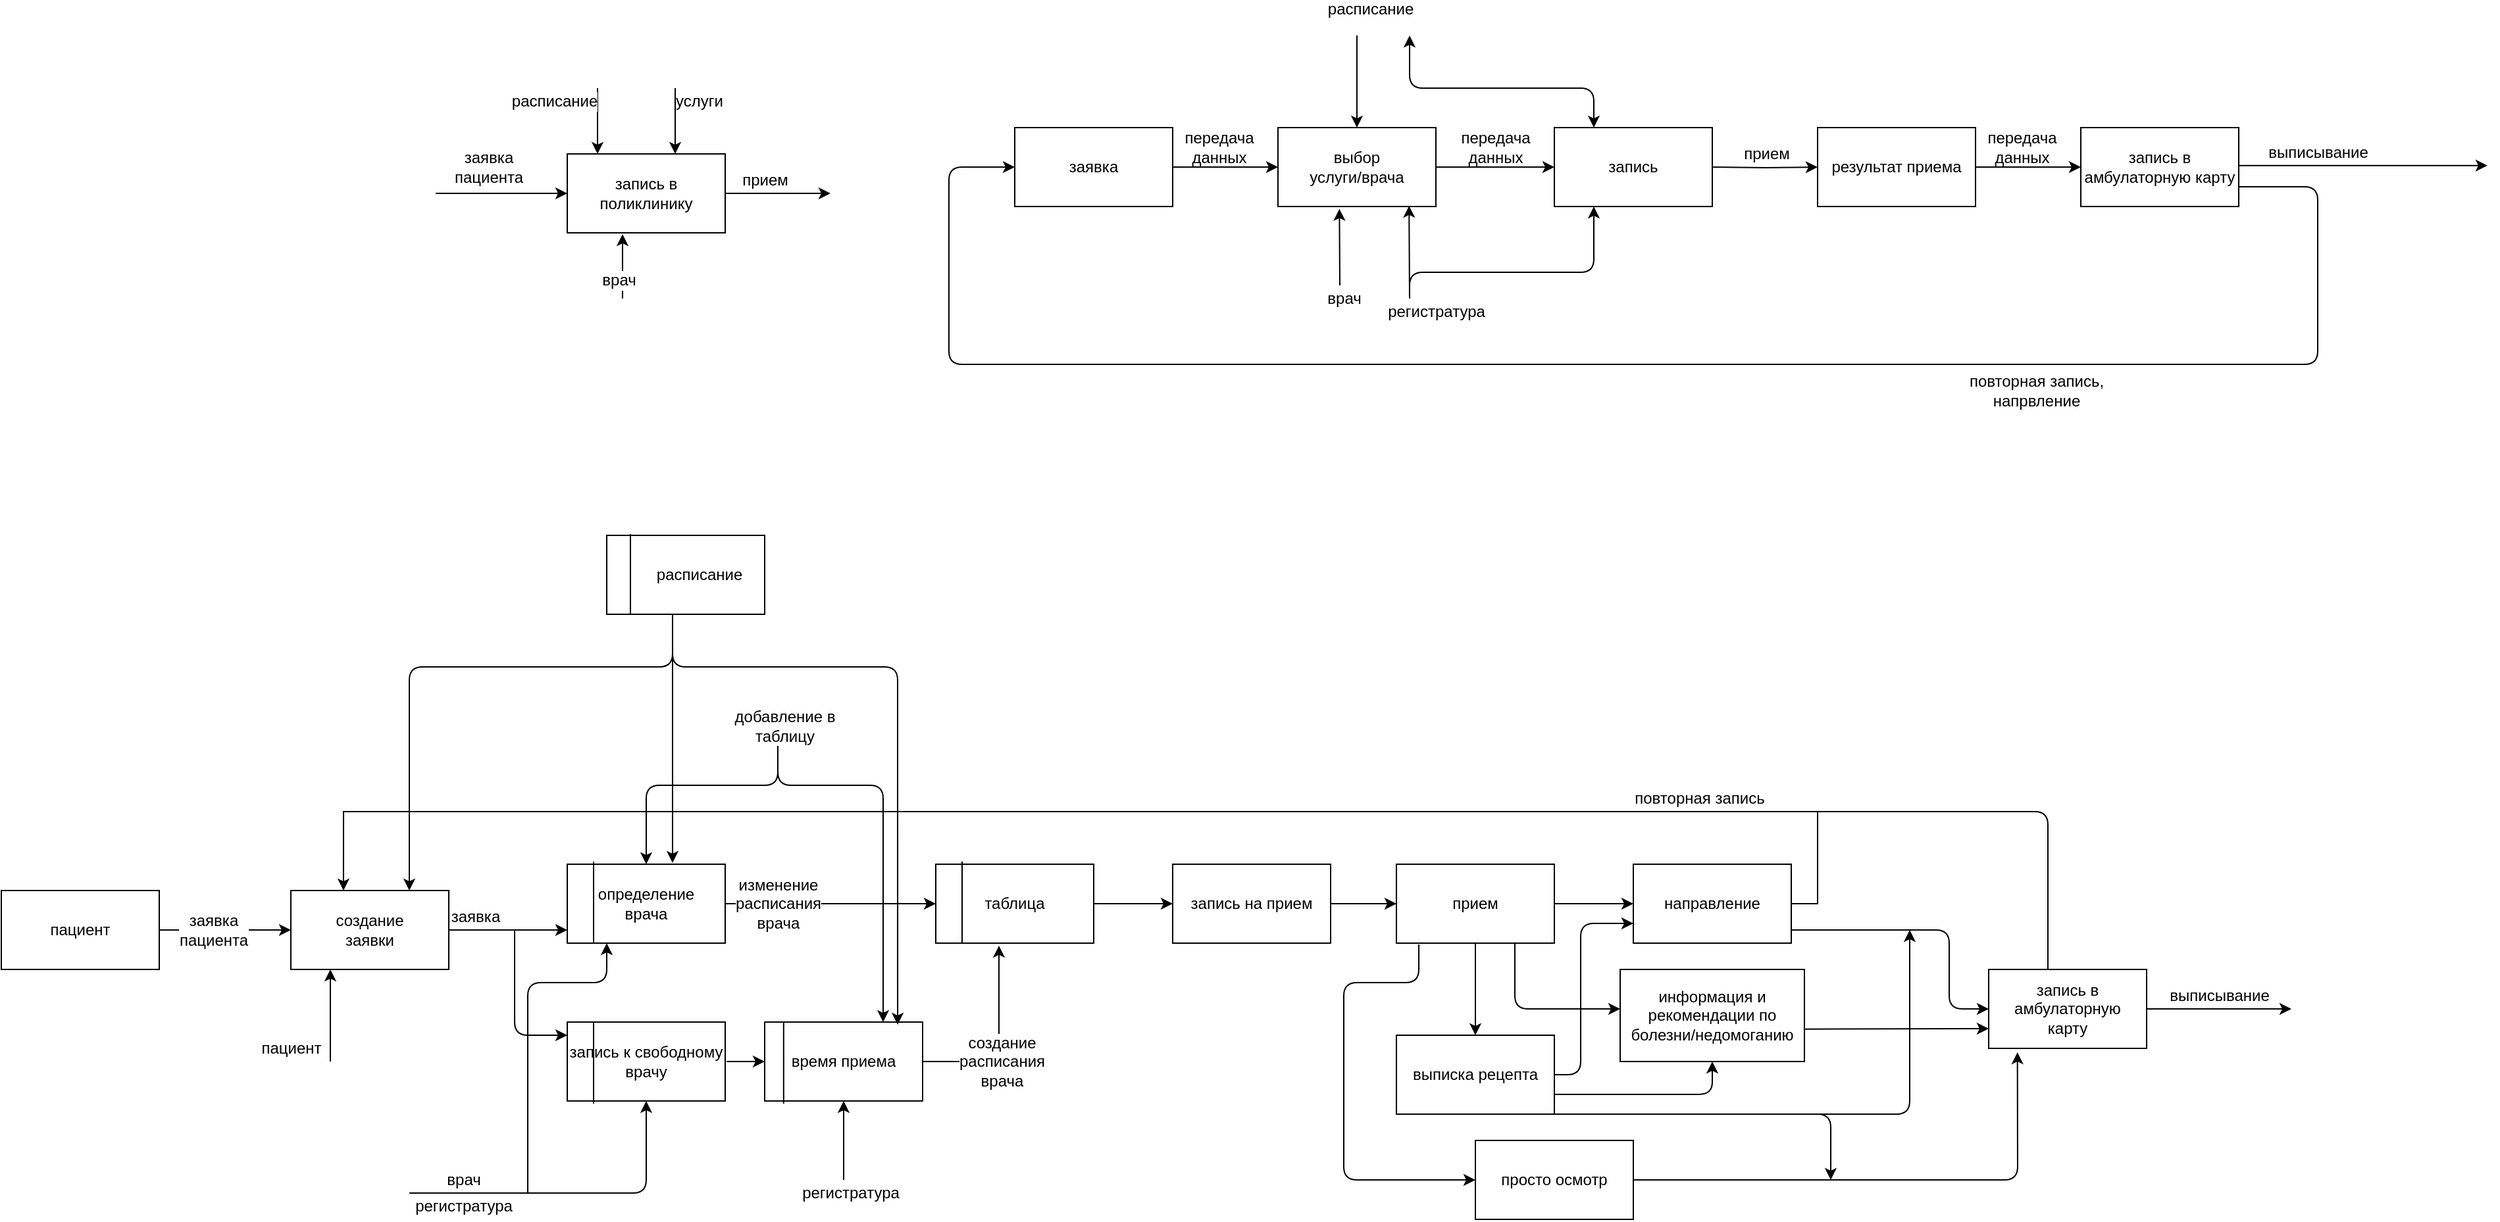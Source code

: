 <mxfile version="12.7.5" type="device"><diagram id="unWHPM0q3SSAz3WIeojt" name="Page-1"><mxGraphModel dx="2131" dy="1747" grid="1" gridSize="10" guides="1" tooltips="1" connect="1" arrows="1" fold="1" page="1" pageScale="1" pageWidth="827" pageHeight="1169" math="0" shadow="0"><root><mxCell id="0"/><mxCell id="1" parent="0"/><mxCell id="YMtBFIqbA_uG5T66niNI-87" value="" style="rounded=0;whiteSpace=wrap;html=1;" vertex="1" parent="1"><mxGeometry x="390" y="-140" width="120" height="60" as="geometry"/></mxCell><mxCell id="YMtBFIqbA_uG5T66niNI-13" value="&lt;div&gt;создание &lt;br&gt;&lt;/div&gt;&lt;div&gt;заявки&lt;/div&gt;" style="rounded=0;whiteSpace=wrap;html=1;" vertex="1" parent="1"><mxGeometry x="150" y="130" width="120" height="60" as="geometry"/></mxCell><mxCell id="YMtBFIqbA_uG5T66niNI-15" value="" style="endArrow=classic;html=1;entryX=0;entryY=0.5;entryDx=0;entryDy=0;" edge="1" parent="1" target="YMtBFIqbA_uG5T66niNI-13"><mxGeometry width="50" height="50" relative="1" as="geometry"><mxPoint x="50" y="160" as="sourcePoint"/><mxPoint x="440" y="210" as="targetPoint"/></mxGeometry></mxCell><mxCell id="YMtBFIqbA_uG5T66niNI-16" value="&lt;div&gt;заявка&lt;/div&gt;&lt;div&gt;пациента&lt;br&gt;&lt;/div&gt;" style="text;html=1;align=center;verticalAlign=middle;resizable=0;points=[];labelBackgroundColor=#ffffff;" vertex="1" connectable="0" parent="YMtBFIqbA_uG5T66niNI-15"><mxGeometry x="-0.333" y="1" relative="1" as="geometry"><mxPoint x="7" y="1" as="offset"/></mxGeometry></mxCell><mxCell id="YMtBFIqbA_uG5T66niNI-17" value="" style="endArrow=classic;html=1;entryX=0.25;entryY=1;entryDx=0;entryDy=0;" edge="1" parent="1" target="YMtBFIqbA_uG5T66niNI-13"><mxGeometry width="50" height="50" relative="1" as="geometry"><mxPoint x="180" y="260" as="sourcePoint"/><mxPoint x="440" y="210" as="targetPoint"/></mxGeometry></mxCell><mxCell id="YMtBFIqbA_uG5T66niNI-18" value="пациент" style="text;html=1;align=center;verticalAlign=middle;resizable=0;points=[];labelBackgroundColor=#ffffff;" vertex="1" connectable="0" parent="YMtBFIqbA_uG5T66niNI-17"><mxGeometry x="-0.429" relative="1" as="geometry"><mxPoint x="-30" y="10" as="offset"/></mxGeometry></mxCell><mxCell id="YMtBFIqbA_uG5T66niNI-19" value="" style="endArrow=classic;html=1;exitX=1;exitY=0.5;exitDx=0;exitDy=0;" edge="1" parent="1" source="YMtBFIqbA_uG5T66niNI-13"><mxGeometry width="50" height="50" relative="1" as="geometry"><mxPoint x="390" y="260" as="sourcePoint"/><mxPoint x="360" y="160" as="targetPoint"/></mxGeometry></mxCell><mxCell id="YMtBFIqbA_uG5T66niNI-20" value="заявка" style="text;html=1;align=center;verticalAlign=middle;resizable=0;points=[];labelBackgroundColor=#ffffff;" vertex="1" connectable="0" parent="YMtBFIqbA_uG5T66niNI-19"><mxGeometry x="0.35" relative="1" as="geometry"><mxPoint x="-41" y="-10" as="offset"/></mxGeometry></mxCell><mxCell id="YMtBFIqbA_uG5T66niNI-21" value="" style="endArrow=classic;html=1;" edge="1" parent="1"><mxGeometry width="50" height="50" relative="1" as="geometry"><mxPoint x="320" y="160" as="sourcePoint"/><mxPoint x="360" y="240" as="targetPoint"/><Array as="points"><mxPoint x="320" y="240"/></Array></mxGeometry></mxCell><mxCell id="YMtBFIqbA_uG5T66niNI-24" value="&lt;div&gt;определение&lt;/div&gt;&lt;div&gt; врача&lt;/div&gt;" style="rounded=0;whiteSpace=wrap;html=1;" vertex="1" parent="1"><mxGeometry x="360" y="110" width="120" height="60" as="geometry"/></mxCell><mxCell id="YMtBFIqbA_uG5T66niNI-25" value="&lt;div&gt;запись к свободному&lt;/div&gt;&lt;div&gt; врачу&lt;/div&gt;" style="rounded=0;whiteSpace=wrap;html=1;" vertex="1" parent="1"><mxGeometry x="360" y="230" width="120" height="60" as="geometry"/></mxCell><mxCell id="YMtBFIqbA_uG5T66niNI-26" value="" style="endArrow=classic;html=1;entryX=0.25;entryY=1;entryDx=0;entryDy=0;" edge="1" parent="1" target="YMtBFIqbA_uG5T66niNI-24"><mxGeometry width="50" height="50" relative="1" as="geometry"><mxPoint x="330" y="360" as="sourcePoint"/><mxPoint x="440" y="240" as="targetPoint"/><Array as="points"><mxPoint x="330" y="340"/><mxPoint x="330" y="200"/><mxPoint x="390" y="200"/></Array></mxGeometry></mxCell><mxCell id="YMtBFIqbA_uG5T66niNI-27" value="" style="endArrow=classic;html=1;entryX=0.5;entryY=1;entryDx=0;entryDy=0;" edge="1" parent="1" target="YMtBFIqbA_uG5T66niNI-25"><mxGeometry width="50" height="50" relative="1" as="geometry"><mxPoint x="240" y="360" as="sourcePoint"/><mxPoint x="440" y="240" as="targetPoint"/><Array as="points"><mxPoint x="420" y="360"/></Array></mxGeometry></mxCell><mxCell id="YMtBFIqbA_uG5T66niNI-28" value="врач" style="text;html=1;align=center;verticalAlign=middle;resizable=0;points=[];labelBackgroundColor=#ffffff;" vertex="1" connectable="0" parent="YMtBFIqbA_uG5T66niNI-27"><mxGeometry x="-0.83" y="-1" relative="1" as="geometry"><mxPoint x="19" y="-11" as="offset"/></mxGeometry></mxCell><mxCell id="YMtBFIqbA_uG5T66niNI-29" value="регистратура" style="text;html=1;align=center;verticalAlign=middle;resizable=0;points=[];labelBackgroundColor=#ffffff;" vertex="1" connectable="0" parent="YMtBFIqbA_uG5T66niNI-27"><mxGeometry x="-0.229" relative="1" as="geometry"><mxPoint x="-56" y="10" as="offset"/></mxGeometry></mxCell><mxCell id="YMtBFIqbA_uG5T66niNI-34" style="edgeStyle=orthogonalEdgeStyle;rounded=0;orthogonalLoop=1;jettySize=auto;html=1;exitX=1;exitY=0.5;exitDx=0;exitDy=0;entryX=0.4;entryY=1.033;entryDx=0;entryDy=0;entryPerimeter=0;" edge="1" parent="1" source="YMtBFIqbA_uG5T66niNI-30" target="YMtBFIqbA_uG5T66niNI-32"><mxGeometry relative="1" as="geometry"/></mxCell><mxCell id="YMtBFIqbA_uG5T66niNI-35" value="&lt;div&gt;создание &lt;br&gt;&lt;/div&gt;&lt;div&gt;расписания &lt;br&gt;&lt;/div&gt;&lt;div&gt;врача&lt;/div&gt;" style="text;html=1;align=center;verticalAlign=middle;resizable=0;points=[];labelBackgroundColor=#ffffff;" vertex="1" connectable="0" parent="YMtBFIqbA_uG5T66niNI-34"><mxGeometry x="-0.247" y="22" relative="1" as="geometry"><mxPoint x="5" y="22" as="offset"/></mxGeometry></mxCell><mxCell id="YMtBFIqbA_uG5T66niNI-30" value="время приема" style="rounded=0;whiteSpace=wrap;html=1;" vertex="1" parent="1"><mxGeometry x="510" y="230" width="120" height="60" as="geometry"/></mxCell><mxCell id="YMtBFIqbA_uG5T66niNI-31" value="" style="endArrow=classic;html=1;entryX=0;entryY=0.5;entryDx=0;entryDy=0;" edge="1" parent="1" target="YMtBFIqbA_uG5T66niNI-30"><mxGeometry width="50" height="50" relative="1" as="geometry"><mxPoint x="481" y="260" as="sourcePoint"/><mxPoint x="440" y="240" as="targetPoint"/></mxGeometry></mxCell><mxCell id="YMtBFIqbA_uG5T66niNI-36" style="edgeStyle=orthogonalEdgeStyle;rounded=0;orthogonalLoop=1;jettySize=auto;html=1;entryX=0;entryY=0.5;entryDx=0;entryDy=0;" edge="1" parent="1" source="YMtBFIqbA_uG5T66niNI-32" target="YMtBFIqbA_uG5T66niNI-42"><mxGeometry relative="1" as="geometry"><mxPoint x="840" y="140" as="targetPoint"/></mxGeometry></mxCell><mxCell id="YMtBFIqbA_uG5T66niNI-32" value="таблица " style="rounded=0;whiteSpace=wrap;html=1;" vertex="1" parent="1"><mxGeometry x="640" y="110" width="120" height="60" as="geometry"/></mxCell><mxCell id="YMtBFIqbA_uG5T66niNI-33" value="" style="endArrow=classic;html=1;entryX=0;entryY=0.5;entryDx=0;entryDy=0;exitX=1;exitY=0.5;exitDx=0;exitDy=0;" edge="1" parent="1" source="YMtBFIqbA_uG5T66niNI-24" target="YMtBFIqbA_uG5T66niNI-32"><mxGeometry width="50" height="50" relative="1" as="geometry"><mxPoint x="390" y="290" as="sourcePoint"/><mxPoint x="440" y="240" as="targetPoint"/></mxGeometry></mxCell><mxCell id="YMtBFIqbA_uG5T66niNI-39" value="&lt;div&gt;изменение &lt;br&gt;&lt;/div&gt;&lt;div&gt;расписания &lt;br&gt;&lt;/div&gt;&lt;div&gt;врача&lt;/div&gt;" style="text;html=1;align=center;verticalAlign=middle;resizable=0;points=[];labelBackgroundColor=#ffffff;" vertex="1" connectable="0" parent="YMtBFIqbA_uG5T66niNI-33"><mxGeometry x="-0.163" relative="1" as="geometry"><mxPoint x="-27" as="offset"/></mxGeometry></mxCell><mxCell id="YMtBFIqbA_uG5T66niNI-43" style="edgeStyle=orthogonalEdgeStyle;rounded=0;orthogonalLoop=1;jettySize=auto;html=1;exitX=1;exitY=0.5;exitDx=0;exitDy=0;" edge="1" parent="1" source="YMtBFIqbA_uG5T66niNI-42" target="YMtBFIqbA_uG5T66niNI-44"><mxGeometry relative="1" as="geometry"><mxPoint x="1020" y="140" as="targetPoint"/></mxGeometry></mxCell><mxCell id="YMtBFIqbA_uG5T66niNI-42" value="запись на прием" style="rounded=0;whiteSpace=wrap;html=1;" vertex="1" parent="1"><mxGeometry x="820" y="110" width="120" height="60" as="geometry"/></mxCell><mxCell id="YMtBFIqbA_uG5T66niNI-46" style="edgeStyle=orthogonalEdgeStyle;rounded=0;orthogonalLoop=1;jettySize=auto;html=1;" edge="1" parent="1" source="YMtBFIqbA_uG5T66niNI-44" target="YMtBFIqbA_uG5T66niNI-47"><mxGeometry relative="1" as="geometry"><mxPoint x="1170" y="140" as="targetPoint"/></mxGeometry></mxCell><mxCell id="YMtBFIqbA_uG5T66niNI-44" value="прием" style="rounded=0;whiteSpace=wrap;html=1;" vertex="1" parent="1"><mxGeometry x="990" y="110" width="120" height="60" as="geometry"/></mxCell><mxCell id="YMtBFIqbA_uG5T66niNI-48" style="edgeStyle=orthogonalEdgeStyle;rounded=0;orthogonalLoop=1;jettySize=auto;html=1;entryX=0.333;entryY=0;entryDx=0;entryDy=0;entryPerimeter=0;" edge="1" parent="1" source="YMtBFIqbA_uG5T66niNI-47" target="YMtBFIqbA_uG5T66niNI-13"><mxGeometry relative="1" as="geometry"><mxPoint x="400" y="110" as="targetPoint"/><Array as="points"><mxPoint x="1310" y="140"/><mxPoint x="1310" y="70"/><mxPoint x="190" y="70"/></Array></mxGeometry></mxCell><mxCell id="YMtBFIqbA_uG5T66niNI-55" value="повторная запись" style="text;html=1;align=center;verticalAlign=middle;resizable=0;points=[];labelBackgroundColor=#ffffff;" vertex="1" connectable="0" parent="YMtBFIqbA_uG5T66niNI-48"><mxGeometry x="-0.335" y="1" relative="1" as="geometry"><mxPoint x="242.35" y="-11" as="offset"/></mxGeometry></mxCell><mxCell id="YMtBFIqbA_uG5T66niNI-47" value="направление" style="rounded=0;whiteSpace=wrap;html=1;" vertex="1" parent="1"><mxGeometry x="1170" y="110" width="120" height="60" as="geometry"/></mxCell><mxCell id="YMtBFIqbA_uG5T66niNI-49" value="" style="endArrow=classic;html=1;exitX=0.5;exitY=1;exitDx=0;exitDy=0;" edge="1" parent="1" source="YMtBFIqbA_uG5T66niNI-44"><mxGeometry width="50" height="50" relative="1" as="geometry"><mxPoint x="850" y="290" as="sourcePoint"/><mxPoint x="1050" y="240" as="targetPoint"/></mxGeometry></mxCell><mxCell id="YMtBFIqbA_uG5T66niNI-50" value="выписка рецепта" style="rounded=0;whiteSpace=wrap;html=1;" vertex="1" parent="1"><mxGeometry x="990" y="240" width="120" height="60" as="geometry"/></mxCell><mxCell id="YMtBFIqbA_uG5T66niNI-53" value="" style="endArrow=classic;html=1;exitX=0.75;exitY=1;exitDx=0;exitDy=0;" edge="1" parent="1" source="YMtBFIqbA_uG5T66niNI-44"><mxGeometry width="50" height="50" relative="1" as="geometry"><mxPoint x="1080" y="180" as="sourcePoint"/><mxPoint x="1160" y="220" as="targetPoint"/><Array as="points"><mxPoint x="1080" y="220"/></Array></mxGeometry></mxCell><mxCell id="YMtBFIqbA_uG5T66niNI-54" value="информация и рекомендации по болезни/недомоганию" style="rounded=0;whiteSpace=wrap;html=1;" vertex="1" parent="1"><mxGeometry x="1160" y="190" width="140" height="70" as="geometry"/></mxCell><mxCell id="YMtBFIqbA_uG5T66niNI-58" value="" style="endArrow=classic;html=1;exitX=1;exitY=0.5;exitDx=0;exitDy=0;entryX=0;entryY=0.75;entryDx=0;entryDy=0;" edge="1" parent="1" source="YMtBFIqbA_uG5T66niNI-50" target="YMtBFIqbA_uG5T66niNI-47"><mxGeometry width="50" height="50" relative="1" as="geometry"><mxPoint x="1160" y="220" as="sourcePoint"/><mxPoint x="1210" y="170" as="targetPoint"/><Array as="points"><mxPoint x="1130" y="270"/><mxPoint x="1130" y="155"/></Array></mxGeometry></mxCell><mxCell id="YMtBFIqbA_uG5T66niNI-59" value="" style="endArrow=classic;html=1;exitX=1;exitY=0.75;exitDx=0;exitDy=0;entryX=0.5;entryY=1;entryDx=0;entryDy=0;" edge="1" parent="1" source="YMtBFIqbA_uG5T66niNI-50" target="YMtBFIqbA_uG5T66niNI-54"><mxGeometry width="50" height="50" relative="1" as="geometry"><mxPoint x="1160" y="220" as="sourcePoint"/><mxPoint x="1210" y="170" as="targetPoint"/><Array as="points"><mxPoint x="1230" y="285"/></Array></mxGeometry></mxCell><mxCell id="YMtBFIqbA_uG5T66niNI-60" value="" style="endArrow=classic;html=1;exitX=0.142;exitY=1.017;exitDx=0;exitDy=0;exitPerimeter=0;" edge="1" parent="1" source="YMtBFIqbA_uG5T66niNI-44" target="YMtBFIqbA_uG5T66niNI-70"><mxGeometry width="50" height="50" relative="1" as="geometry"><mxPoint x="1160" y="220" as="sourcePoint"/><mxPoint x="1020" y="350" as="targetPoint"/><Array as="points"><mxPoint x="1007" y="200"/><mxPoint x="950" y="200"/><mxPoint x="950" y="350"/></Array></mxGeometry></mxCell><mxCell id="YMtBFIqbA_uG5T66niNI-65" value="" style="endArrow=classic;html=1;entryX=0.75;entryY=0;entryDx=0;entryDy=0;" edge="1" parent="1" target="YMtBFIqbA_uG5T66niNI-30"><mxGeometry width="50" height="50" relative="1" as="geometry"><mxPoint x="520" y="20" as="sourcePoint"/><mxPoint x="790" y="200" as="targetPoint"/><Array as="points"><mxPoint x="520" y="50"/><mxPoint x="600" y="50"/></Array></mxGeometry></mxCell><mxCell id="YMtBFIqbA_uG5T66niNI-66" value="" style="endArrow=classic;html=1;entryX=0.5;entryY=0;entryDx=0;entryDy=0;" edge="1" parent="1" target="YMtBFIqbA_uG5T66niNI-24"><mxGeometry width="50" height="50" relative="1" as="geometry"><mxPoint x="520" y="20" as="sourcePoint"/><mxPoint x="790" y="200" as="targetPoint"/><Array as="points"><mxPoint x="520" y="50"/><mxPoint x="420" y="50"/></Array></mxGeometry></mxCell><mxCell id="YMtBFIqbA_uG5T66niNI-67" value="&lt;div&gt;добавление в&lt;/div&gt;&lt;div&gt; таблицу&lt;/div&gt;" style="text;html=1;align=center;verticalAlign=middle;resizable=0;points=[];autosize=1;" vertex="1" parent="1"><mxGeometry x="480" y="-10" width="90" height="30" as="geometry"/></mxCell><mxCell id="YMtBFIqbA_uG5T66niNI-68" value="" style="endArrow=classic;html=1;entryX=0.5;entryY=1;entryDx=0;entryDy=0;" edge="1" parent="1" target="YMtBFIqbA_uG5T66niNI-30"><mxGeometry width="50" height="50" relative="1" as="geometry"><mxPoint x="570" y="350" as="sourcePoint"/><mxPoint x="640" y="200" as="targetPoint"/></mxGeometry></mxCell><mxCell id="YMtBFIqbA_uG5T66niNI-69" value="регистратура" style="text;html=1;align=center;verticalAlign=middle;resizable=0;points=[];autosize=1;" vertex="1" parent="1"><mxGeometry x="530" y="350" width="90" height="20" as="geometry"/></mxCell><mxCell id="YMtBFIqbA_uG5T66niNI-70" value="просто осмотр" style="rounded=0;whiteSpace=wrap;html=1;" vertex="1" parent="1"><mxGeometry x="1050" y="320" width="120" height="60" as="geometry"/></mxCell><mxCell id="YMtBFIqbA_uG5T66niNI-71" value="" style="endArrow=classic;html=1;exitX=1;exitY=0.5;exitDx=0;exitDy=0;entryX=0.182;entryY=1.05;entryDx=0;entryDy=0;entryPerimeter=0;" edge="1" parent="1" source="YMtBFIqbA_uG5T66niNI-70" target="YMtBFIqbA_uG5T66niNI-100"><mxGeometry width="50" height="50" relative="1" as="geometry"><mxPoint x="1220" y="250" as="sourcePoint"/><mxPoint x="1570" y="350" as="targetPoint"/><Array as="points"><mxPoint x="1462" y="350"/></Array></mxGeometry></mxCell><mxCell id="YMtBFIqbA_uG5T66niNI-74" value="" style="endArrow=classic;html=1;exitX=1;exitY=0.833;exitDx=0;exitDy=0;exitPerimeter=0;entryX=0;entryY=0.5;entryDx=0;entryDy=0;" edge="1" parent="1" source="YMtBFIqbA_uG5T66niNI-47" target="YMtBFIqbA_uG5T66niNI-100"><mxGeometry width="50" height="50" relative="1" as="geometry"><mxPoint x="1220" y="250" as="sourcePoint"/><mxPoint x="1600" y="160" as="targetPoint"/><Array as="points"><mxPoint x="1410" y="160"/><mxPoint x="1410" y="220"/></Array></mxGeometry></mxCell><mxCell id="YMtBFIqbA_uG5T66niNI-79" value="" style="endArrow=classic;html=1;exitX=1;exitY=1;exitDx=0;exitDy=0;" edge="1" parent="1" source="YMtBFIqbA_uG5T66niNI-50"><mxGeometry width="50" height="50" relative="1" as="geometry"><mxPoint x="1220" y="250" as="sourcePoint"/><mxPoint x="1320" y="350" as="targetPoint"/><Array as="points"><mxPoint x="1320" y="300"/></Array></mxGeometry></mxCell><mxCell id="YMtBFIqbA_uG5T66niNI-80" value="" style="endArrow=classic;html=1;" edge="1" parent="1"><mxGeometry width="50" height="50" relative="1" as="geometry"><mxPoint x="1110" y="300" as="sourcePoint"/><mxPoint x="1380" y="160" as="targetPoint"/><Array as="points"><mxPoint x="1380" y="300"/></Array></mxGeometry></mxCell><mxCell id="YMtBFIqbA_uG5T66niNI-81" value="" style="endArrow=classic;html=1;entryX=0.842;entryY=0.033;entryDx=0;entryDy=0;entryPerimeter=0;" edge="1" parent="1" target="YMtBFIqbA_uG5T66niNI-30"><mxGeometry width="50" height="50" relative="1" as="geometry"><mxPoint x="440" y="-80" as="sourcePoint"/><mxPoint x="740" y="110" as="targetPoint"/><Array as="points"><mxPoint x="440" y="-40"/><mxPoint x="611" y="-40"/></Array></mxGeometry></mxCell><mxCell id="YMtBFIqbA_uG5T66niNI-82" value="расписание" style="text;html=1;align=center;verticalAlign=middle;resizable=0;points=[];labelBackgroundColor=#ffffff;" vertex="1" connectable="0" parent="YMtBFIqbA_uG5T66niNI-81"><mxGeometry x="-0.963" y="-1" relative="1" as="geometry"><mxPoint x="21" y="-39.41" as="offset"/></mxGeometry></mxCell><mxCell id="YMtBFIqbA_uG5T66niNI-83" value="" style="endArrow=classic;html=1;" edge="1" parent="1"><mxGeometry width="50" height="50" relative="1" as="geometry"><mxPoint x="440" y="-80" as="sourcePoint"/><mxPoint x="440" y="109" as="targetPoint"/></mxGeometry></mxCell><mxCell id="YMtBFIqbA_uG5T66niNI-84" value="" style="endArrow=classic;html=1;entryX=0.75;entryY=0;entryDx=0;entryDy=0;" edge="1" parent="1" target="YMtBFIqbA_uG5T66niNI-13"><mxGeometry width="50" height="50" relative="1" as="geometry"><mxPoint x="440" y="-80" as="sourcePoint"/><mxPoint x="740" y="110" as="targetPoint"/><Array as="points"><mxPoint x="440" y="-40"/><mxPoint x="240" y="-40"/></Array></mxGeometry></mxCell><mxCell id="YMtBFIqbA_uG5T66niNI-88" value="" style="endArrow=none;html=1;" edge="1" parent="1"><mxGeometry width="50" height="50" relative="1" as="geometry"><mxPoint x="408" y="-80" as="sourcePoint"/><mxPoint x="408" y="-141" as="targetPoint"/></mxGeometry></mxCell><mxCell id="YMtBFIqbA_uG5T66niNI-90" value="" style="endArrow=none;html=1;" edge="1" parent="1"><mxGeometry width="50" height="50" relative="1" as="geometry"><mxPoint x="380" y="292" as="sourcePoint"/><mxPoint x="380" y="230" as="targetPoint"/></mxGeometry></mxCell><mxCell id="YMtBFIqbA_uG5T66niNI-92" value="" style="endArrow=none;html=1;" edge="1" parent="1"><mxGeometry width="50" height="50" relative="1" as="geometry"><mxPoint x="660.0" y="170" as="sourcePoint"/><mxPoint x="660.0" y="108" as="targetPoint"/></mxGeometry></mxCell><mxCell id="YMtBFIqbA_uG5T66niNI-93" value="" style="endArrow=none;html=1;" edge="1" parent="1"><mxGeometry width="50" height="50" relative="1" as="geometry"><mxPoint x="524.41" y="292" as="sourcePoint"/><mxPoint x="524.41" y="230" as="targetPoint"/></mxGeometry></mxCell><mxCell id="YMtBFIqbA_uG5T66niNI-94" value="" style="endArrow=none;html=1;" edge="1" parent="1"><mxGeometry width="50" height="50" relative="1" as="geometry"><mxPoint x="380.0" y="170" as="sourcePoint"/><mxPoint x="380.0" y="108" as="targetPoint"/></mxGeometry></mxCell><mxCell id="YMtBFIqbA_uG5T66niNI-100" value="&lt;div&gt;запись в амбулаторную&lt;/div&gt;&lt;div&gt; карту&lt;/div&gt;" style="rounded=0;whiteSpace=wrap;html=1;" vertex="1" parent="1"><mxGeometry x="1440" y="190" width="120" height="60" as="geometry"/></mxCell><mxCell id="YMtBFIqbA_uG5T66niNI-101" value="" style="endArrow=classic;html=1;exitX=1;exitY=0.5;exitDx=0;exitDy=0;" edge="1" parent="1" source="YMtBFIqbA_uG5T66niNI-100"><mxGeometry width="50" height="50" relative="1" as="geometry"><mxPoint x="1220" y="240" as="sourcePoint"/><mxPoint x="1670" y="220" as="targetPoint"/></mxGeometry></mxCell><mxCell id="YMtBFIqbA_uG5T66niNI-102" value="выписывание" style="text;html=1;align=center;verticalAlign=middle;resizable=0;points=[];autosize=1;" vertex="1" parent="1"><mxGeometry x="1570" y="200" width="90" height="20" as="geometry"/></mxCell><mxCell id="YMtBFIqbA_uG5T66niNI-113" value="запись в поликлинику" style="rounded=0;whiteSpace=wrap;html=1;" vertex="1" parent="1"><mxGeometry x="360" y="-430" width="120" height="60" as="geometry"/></mxCell><mxCell id="YMtBFIqbA_uG5T66niNI-114" value="" style="endArrow=classic;html=1;exitX=1;exitY=0.5;exitDx=0;exitDy=0;" edge="1" parent="1" source="YMtBFIqbA_uG5T66niNI-113"><mxGeometry width="50" height="50" relative="1" as="geometry"><mxPoint x="480" y="-240" as="sourcePoint"/><mxPoint x="560" y="-400" as="targetPoint"/></mxGeometry></mxCell><mxCell id="YMtBFIqbA_uG5T66niNI-115" value="прием" style="text;html=1;align=center;verticalAlign=middle;resizable=0;points=[];labelBackgroundColor=#ffffff;" vertex="1" connectable="0" parent="YMtBFIqbA_uG5T66niNI-114"><mxGeometry x="0.6" y="-3" relative="1" as="geometry"><mxPoint x="-34" y="-13" as="offset"/></mxGeometry></mxCell><mxCell id="YMtBFIqbA_uG5T66niNI-116" value="" style="endArrow=classic;html=1;" edge="1" parent="1"><mxGeometry width="50" height="50" relative="1" as="geometry"><mxPoint x="402" y="-320" as="sourcePoint"/><mxPoint x="402" y="-369" as="targetPoint"/></mxGeometry></mxCell><mxCell id="YMtBFIqbA_uG5T66niNI-117" value="врач" style="text;html=1;align=center;verticalAlign=middle;resizable=0;points=[];labelBackgroundColor=#ffffff;" vertex="1" connectable="0" parent="YMtBFIqbA_uG5T66niNI-116"><mxGeometry x="-0.429" y="3" relative="1" as="geometry"><mxPoint as="offset"/></mxGeometry></mxCell><mxCell id="YMtBFIqbA_uG5T66niNI-118" value="" style="endArrow=classic;html=1;entryX=0;entryY=0.5;entryDx=0;entryDy=0;" edge="1" parent="1" target="YMtBFIqbA_uG5T66niNI-113"><mxGeometry width="50" height="50" relative="1" as="geometry"><mxPoint x="260" y="-400" as="sourcePoint"/><mxPoint x="530" y="-290" as="targetPoint"/></mxGeometry></mxCell><mxCell id="YMtBFIqbA_uG5T66niNI-119" value="&lt;div&gt;заявка &lt;br&gt;&lt;/div&gt;&lt;div&gt;пациента&lt;/div&gt;" style="text;html=1;align=center;verticalAlign=middle;resizable=0;points=[];labelBackgroundColor=#ffffff;" vertex="1" connectable="0" parent="YMtBFIqbA_uG5T66niNI-118"><mxGeometry x="0.433" y="1" relative="1" as="geometry"><mxPoint x="-32" y="-19" as="offset"/></mxGeometry></mxCell><mxCell id="YMtBFIqbA_uG5T66niNI-120" value="" style="endArrow=classic;html=1;" edge="1" parent="1"><mxGeometry width="50" height="50" relative="1" as="geometry"><mxPoint x="383" y="-480" as="sourcePoint"/><mxPoint x="383" y="-430" as="targetPoint"/></mxGeometry></mxCell><mxCell id="YMtBFIqbA_uG5T66niNI-121" value="расписание" style="text;html=1;align=center;verticalAlign=middle;resizable=0;points=[];labelBackgroundColor=#ffffff;" vertex="1" connectable="0" parent="YMtBFIqbA_uG5T66niNI-120"><mxGeometry x="-0.4" y="1" relative="1" as="geometry"><mxPoint x="-34" y="-5" as="offset"/></mxGeometry></mxCell><mxCell id="YMtBFIqbA_uG5T66niNI-122" value="" style="endArrow=classic;html=1;" edge="1" parent="1"><mxGeometry width="50" height="50" relative="1" as="geometry"><mxPoint x="442" y="-480" as="sourcePoint"/><mxPoint x="442" y="-430" as="targetPoint"/></mxGeometry></mxCell><mxCell id="YMtBFIqbA_uG5T66niNI-123" value="услуги" style="text;html=1;align=center;verticalAlign=middle;resizable=0;points=[];labelBackgroundColor=#ffffff;" vertex="1" connectable="0" parent="YMtBFIqbA_uG5T66niNI-122"><mxGeometry x="-0.4" y="-2" relative="1" as="geometry"><mxPoint x="20" y="-5" as="offset"/></mxGeometry></mxCell><mxCell id="YMtBFIqbA_uG5T66niNI-125" value="" style="endArrow=none;html=1;" edge="1" parent="1"><mxGeometry width="50" height="50" relative="1" as="geometry"><mxPoint x="1485" y="190" as="sourcePoint"/><mxPoint x="1310" y="70" as="targetPoint"/><Array as="points"><mxPoint x="1485" y="70"/></Array></mxGeometry></mxCell><mxCell id="YMtBFIqbA_uG5T66niNI-128" value="" style="endArrow=classic;html=1;entryX=0;entryY=0.75;entryDx=0;entryDy=0;exitX=0.997;exitY=0.648;exitDx=0;exitDy=0;exitPerimeter=0;" edge="1" parent="1" source="YMtBFIqbA_uG5T66niNI-54" target="YMtBFIqbA_uG5T66niNI-100"><mxGeometry width="50" height="50" relative="1" as="geometry"><mxPoint x="1210" y="180" as="sourcePoint"/><mxPoint x="1260" y="130" as="targetPoint"/></mxGeometry></mxCell><mxCell id="YMtBFIqbA_uG5T66niNI-131" style="edgeStyle=orthogonalEdgeStyle;rounded=0;orthogonalLoop=1;jettySize=auto;html=1;" edge="1" parent="1" source="YMtBFIqbA_uG5T66niNI-129" target="YMtBFIqbA_uG5T66niNI-132"><mxGeometry relative="1" as="geometry"><mxPoint x="920" y="-420" as="targetPoint"/></mxGeometry></mxCell><mxCell id="YMtBFIqbA_uG5T66niNI-129" value="заявка" style="rounded=0;whiteSpace=wrap;html=1;" vertex="1" parent="1"><mxGeometry x="700" y="-450" width="120" height="60" as="geometry"/></mxCell><mxCell id="YMtBFIqbA_uG5T66niNI-130" value="пациент" style="rounded=0;whiteSpace=wrap;html=1;" vertex="1" parent="1"><mxGeometry x="-70" y="130" width="120" height="60" as="geometry"/></mxCell><mxCell id="YMtBFIqbA_uG5T66niNI-133" style="edgeStyle=orthogonalEdgeStyle;rounded=0;orthogonalLoop=1;jettySize=auto;html=1;" edge="1" parent="1" source="YMtBFIqbA_uG5T66niNI-132" target="YMtBFIqbA_uG5T66niNI-134"><mxGeometry relative="1" as="geometry"><mxPoint x="1100" y="-410" as="targetPoint"/></mxGeometry></mxCell><mxCell id="YMtBFIqbA_uG5T66niNI-132" value="&lt;div&gt;выбор &lt;br&gt;&lt;/div&gt;&lt;div&gt;услуги/врача&lt;/div&gt;" style="rounded=0;whiteSpace=wrap;html=1;" vertex="1" parent="1"><mxGeometry x="900" y="-450" width="120" height="60" as="geometry"/></mxCell><mxCell id="YMtBFIqbA_uG5T66niNI-135" style="edgeStyle=orthogonalEdgeStyle;rounded=0;orthogonalLoop=1;jettySize=auto;html=1;" edge="1" parent="1" target="YMtBFIqbA_uG5T66niNI-136"><mxGeometry relative="1" as="geometry"><mxPoint x="1280" y="-420" as="targetPoint"/><mxPoint x="1230" y="-420" as="sourcePoint"/></mxGeometry></mxCell><mxCell id="YMtBFIqbA_uG5T66niNI-134" value="запись" style="rounded=0;whiteSpace=wrap;html=1;" vertex="1" parent="1"><mxGeometry x="1110" y="-450" width="120" height="60" as="geometry"/></mxCell><mxCell id="YMtBFIqbA_uG5T66niNI-142" style="edgeStyle=orthogonalEdgeStyle;rounded=0;orthogonalLoop=1;jettySize=auto;html=1;" edge="1" parent="1" source="YMtBFIqbA_uG5T66niNI-136" target="YMtBFIqbA_uG5T66niNI-143"><mxGeometry relative="1" as="geometry"><mxPoint x="1510" y="-420" as="targetPoint"/></mxGeometry></mxCell><mxCell id="YMtBFIqbA_uG5T66niNI-136" value="результат приема" style="rounded=0;whiteSpace=wrap;html=1;" vertex="1" parent="1"><mxGeometry x="1310" y="-450" width="120" height="60" as="geometry"/></mxCell><mxCell id="YMtBFIqbA_uG5T66niNI-137" value="прием" style="text;html=1;align=center;verticalAlign=middle;resizable=0;points=[];autosize=1;" vertex="1" parent="1"><mxGeometry x="1245.5" y="-440" width="50" height="20" as="geometry"/></mxCell><mxCell id="YMtBFIqbA_uG5T66niNI-139" value="&lt;div&gt;передача &lt;br&gt;&lt;/div&gt;&lt;div&gt;данных&lt;/div&gt;" style="text;html=1;align=center;verticalAlign=middle;resizable=0;points=[];autosize=1;" vertex="1" parent="1"><mxGeometry x="1030" y="-450" width="70" height="30" as="geometry"/></mxCell><mxCell id="YMtBFIqbA_uG5T66niNI-141" value="&lt;div&gt;передача &lt;br&gt;&lt;/div&gt;&lt;div&gt;данных&lt;/div&gt;" style="text;html=1;align=center;verticalAlign=middle;resizable=0;points=[];autosize=1;" vertex="1" parent="1"><mxGeometry x="820" y="-450" width="70" height="30" as="geometry"/></mxCell><mxCell id="YMtBFIqbA_uG5T66niNI-143" value="запись в амбулаторную карту" style="rounded=0;whiteSpace=wrap;html=1;" vertex="1" parent="1"><mxGeometry x="1510" y="-450" width="120" height="60" as="geometry"/></mxCell><mxCell id="YMtBFIqbA_uG5T66niNI-144" value="&lt;div&gt;передача &lt;br&gt;&lt;/div&gt;&lt;div&gt;данных&lt;/div&gt;" style="text;html=1;align=center;verticalAlign=middle;resizable=0;points=[];autosize=1;" vertex="1" parent="1"><mxGeometry x="1430" y="-450" width="70" height="30" as="geometry"/></mxCell><mxCell id="YMtBFIqbA_uG5T66niNI-145" value="" style="endArrow=classic;html=1;" edge="1" parent="1"><mxGeometry width="50" height="50" relative="1" as="geometry"><mxPoint x="1630" y="-421.18" as="sourcePoint"/><mxPoint x="1819" y="-421.18" as="targetPoint"/></mxGeometry></mxCell><mxCell id="YMtBFIqbA_uG5T66niNI-146" value="выписывание" style="text;html=1;align=center;verticalAlign=middle;resizable=0;points=[];labelBackgroundColor=#ffffff;" vertex="1" connectable="0" parent="YMtBFIqbA_uG5T66niNI-145"><mxGeometry x="-0.604" y="2" relative="1" as="geometry"><mxPoint x="22.35" y="-8" as="offset"/></mxGeometry></mxCell><mxCell id="YMtBFIqbA_uG5T66niNI-147" value="" style="endArrow=classic;html=1;exitX=1;exitY=0.75;exitDx=0;exitDy=0;entryX=0;entryY=0.5;entryDx=0;entryDy=0;" edge="1" parent="1" source="YMtBFIqbA_uG5T66niNI-143" target="YMtBFIqbA_uG5T66niNI-129"><mxGeometry width="50" height="50" relative="1" as="geometry"><mxPoint x="1120" y="-310" as="sourcePoint"/><mxPoint x="1820" y="-405" as="targetPoint"/><Array as="points"><mxPoint x="1690" y="-405"/><mxPoint x="1690" y="-270"/><mxPoint x="650" y="-270"/><mxPoint x="650" y="-420"/></Array></mxGeometry></mxCell><mxCell id="YMtBFIqbA_uG5T66niNI-148" value="&lt;div&gt;повторная запись, &lt;br&gt;&lt;/div&gt;&lt;div&gt;напрвление&lt;/div&gt;" style="text;html=1;align=center;verticalAlign=middle;resizable=0;points=[];labelBackgroundColor=#ffffff;" vertex="1" connectable="0" parent="YMtBFIqbA_uG5T66niNI-147"><mxGeometry x="-0.398" y="-2" relative="1" as="geometry"><mxPoint x="22.35" y="22" as="offset"/></mxGeometry></mxCell><mxCell id="YMtBFIqbA_uG5T66niNI-149" value="" style="endArrow=classic;html=1;" edge="1" parent="1" target="YMtBFIqbA_uG5T66niNI-132"><mxGeometry width="50" height="50" relative="1" as="geometry"><mxPoint x="960" y="-520" as="sourcePoint"/><mxPoint x="1270" y="-360" as="targetPoint"/></mxGeometry></mxCell><mxCell id="YMtBFIqbA_uG5T66niNI-150" value="расписание" style="text;html=1;align=center;verticalAlign=middle;resizable=0;points=[];labelBackgroundColor=#ffffff;" vertex="1" connectable="0" parent="YMtBFIqbA_uG5T66niNI-149"><mxGeometry x="-0.595" y="-4" relative="1" as="geometry"><mxPoint x="14" y="-34.12" as="offset"/></mxGeometry></mxCell><mxCell id="YMtBFIqbA_uG5T66niNI-151" value="" style="endArrow=classic;startArrow=classic;html=1;exitX=0.25;exitY=0;exitDx=0;exitDy=0;" edge="1" parent="1" source="YMtBFIqbA_uG5T66niNI-134"><mxGeometry width="50" height="50" relative="1" as="geometry"><mxPoint x="1220" y="-310" as="sourcePoint"/><mxPoint x="1000" y="-520" as="targetPoint"/><Array as="points"><mxPoint x="1140" y="-480"/><mxPoint x="1000" y="-480"/></Array></mxGeometry></mxCell><mxCell id="YMtBFIqbA_uG5T66niNI-152" value="" style="endArrow=classic;html=1;entryX=0.389;entryY=1.03;entryDx=0;entryDy=0;entryPerimeter=0;" edge="1" parent="1" target="YMtBFIqbA_uG5T66niNI-132"><mxGeometry width="50" height="50" relative="1" as="geometry"><mxPoint x="947" y="-330" as="sourcePoint"/><mxPoint x="1270" y="-360" as="targetPoint"/></mxGeometry></mxCell><mxCell id="YMtBFIqbA_uG5T66niNI-153" value="врач" style="text;html=1;align=center;verticalAlign=middle;resizable=0;points=[];labelBackgroundColor=#ffffff;" vertex="1" connectable="0" parent="YMtBFIqbA_uG5T66niNI-152"><mxGeometry x="-0.457" y="-2" relative="1" as="geometry"><mxPoint x="1.08" y="25.3" as="offset"/></mxGeometry></mxCell><mxCell id="YMtBFIqbA_uG5T66niNI-154" value="" style="endArrow=classic;html=1;entryX=0.83;entryY=0.991;entryDx=0;entryDy=0;entryPerimeter=0;" edge="1" parent="1" target="YMtBFIqbA_uG5T66niNI-132"><mxGeometry width="50" height="50" relative="1" as="geometry"><mxPoint x="1000" y="-320" as="sourcePoint"/><mxPoint x="1270" y="-360" as="targetPoint"/></mxGeometry></mxCell><mxCell id="YMtBFIqbA_uG5T66niNI-155" value="регистратура" style="text;html=1;align=center;verticalAlign=middle;resizable=0;points=[];labelBackgroundColor=#ffffff;" vertex="1" connectable="0" parent="YMtBFIqbA_uG5T66niNI-154"><mxGeometry x="-0.301" y="4" relative="1" as="geometry"><mxPoint x="24.14" y="34.68" as="offset"/></mxGeometry></mxCell><mxCell id="YMtBFIqbA_uG5T66niNI-156" value="" style="endArrow=classic;html=1;entryX=0.25;entryY=1;entryDx=0;entryDy=0;" edge="1" parent="1" target="YMtBFIqbA_uG5T66niNI-134"><mxGeometry width="50" height="50" relative="1" as="geometry"><mxPoint x="1000" y="-320" as="sourcePoint"/><mxPoint x="1270" y="-360" as="targetPoint"/><Array as="points"><mxPoint x="1000" y="-340"/><mxPoint x="1140" y="-340"/></Array></mxGeometry></mxCell></root></mxGraphModel></diagram></mxfile>